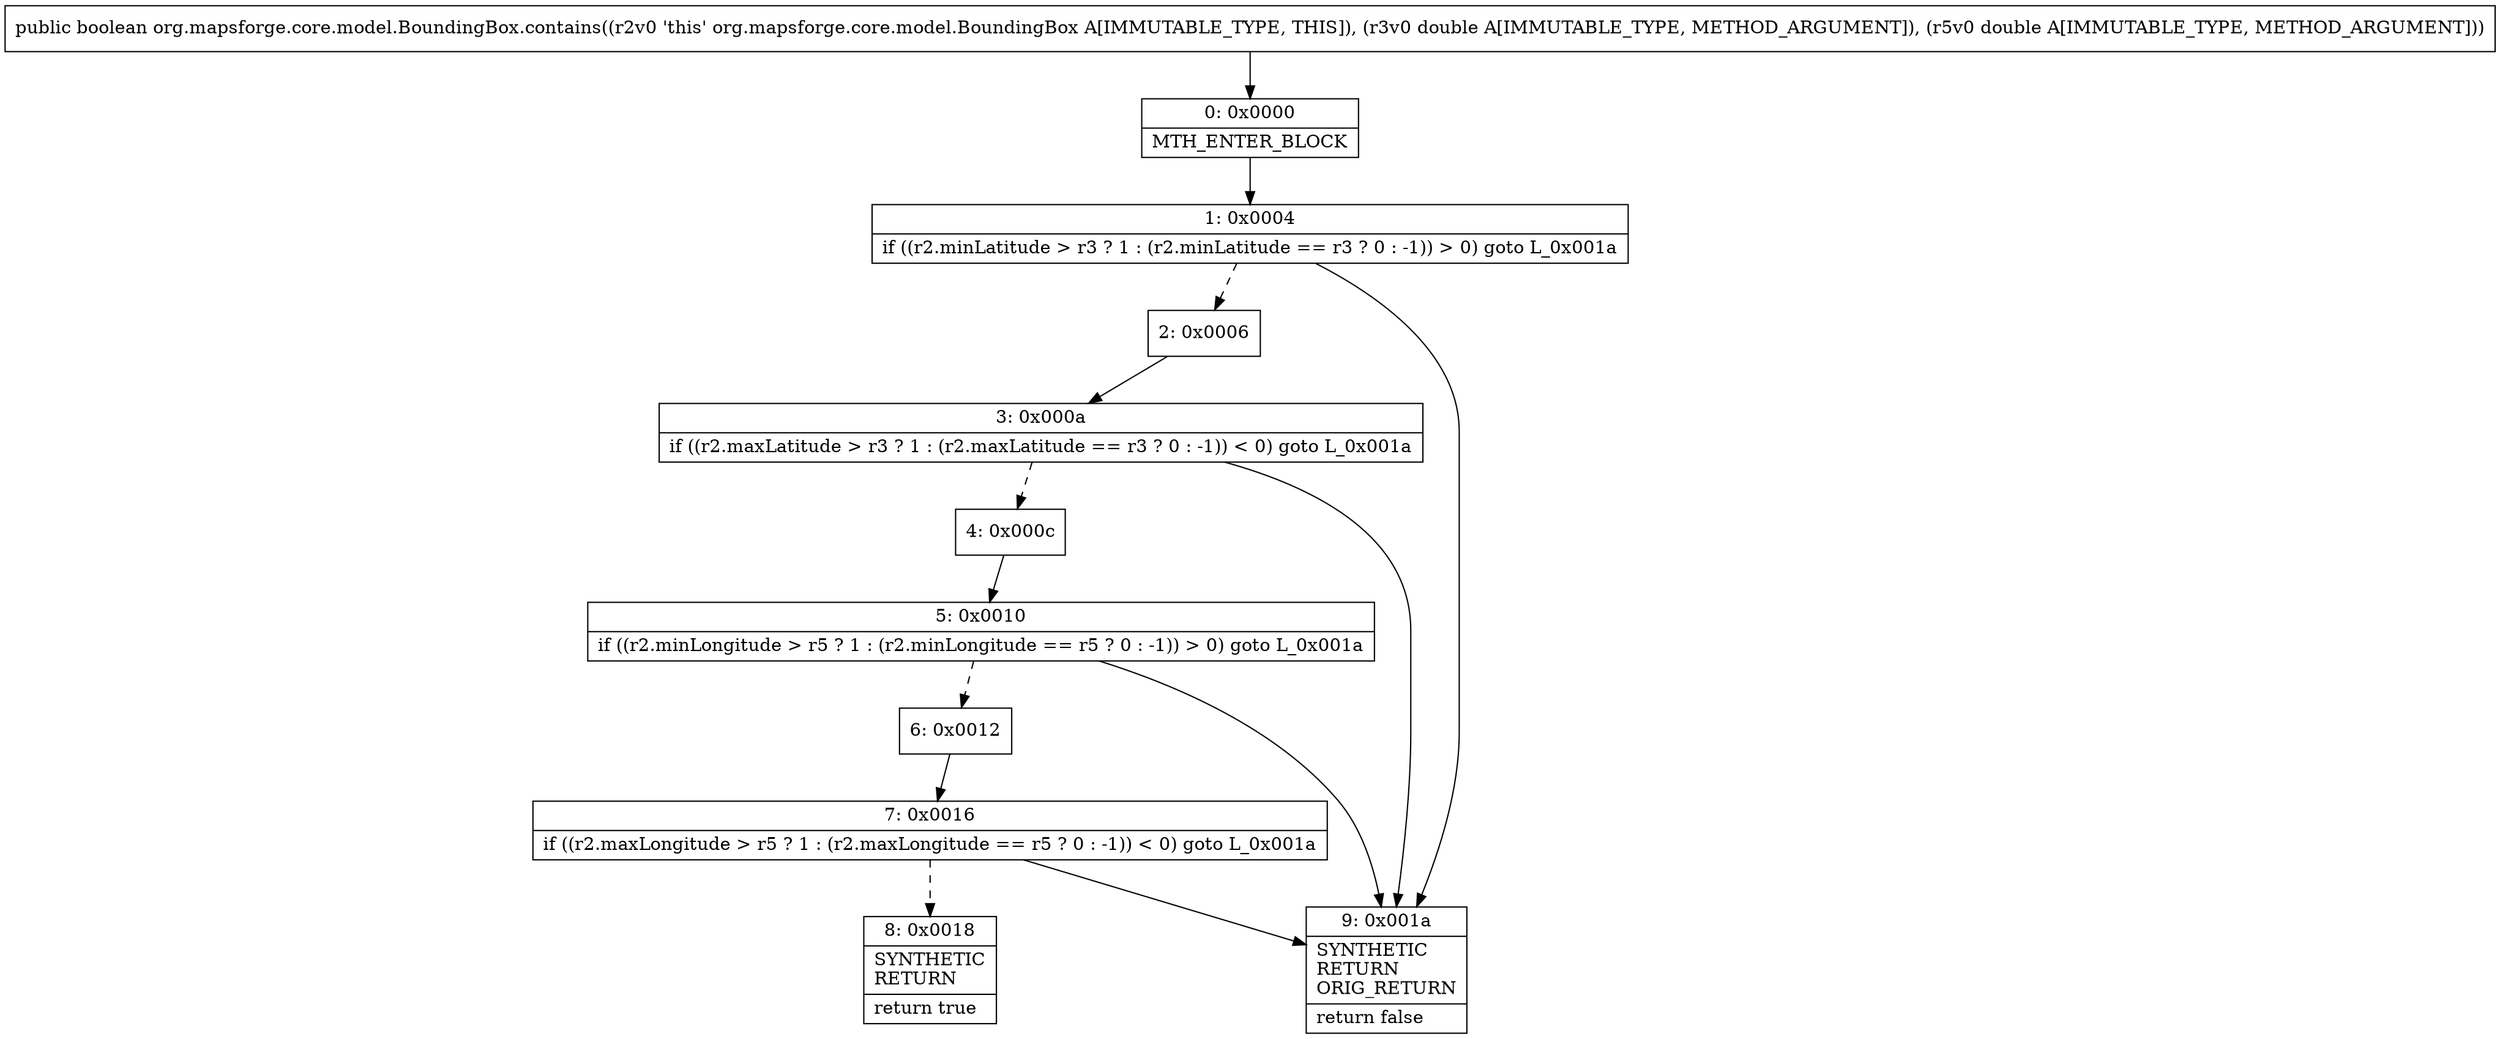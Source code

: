 digraph "CFG fororg.mapsforge.core.model.BoundingBox.contains(DD)Z" {
Node_0 [shape=record,label="{0\:\ 0x0000|MTH_ENTER_BLOCK\l}"];
Node_1 [shape=record,label="{1\:\ 0x0004|if ((r2.minLatitude \> r3 ? 1 : (r2.minLatitude == r3 ? 0 : \-1)) \> 0) goto L_0x001a\l}"];
Node_2 [shape=record,label="{2\:\ 0x0006}"];
Node_3 [shape=record,label="{3\:\ 0x000a|if ((r2.maxLatitude \> r3 ? 1 : (r2.maxLatitude == r3 ? 0 : \-1)) \< 0) goto L_0x001a\l}"];
Node_4 [shape=record,label="{4\:\ 0x000c}"];
Node_5 [shape=record,label="{5\:\ 0x0010|if ((r2.minLongitude \> r5 ? 1 : (r2.minLongitude == r5 ? 0 : \-1)) \> 0) goto L_0x001a\l}"];
Node_6 [shape=record,label="{6\:\ 0x0012}"];
Node_7 [shape=record,label="{7\:\ 0x0016|if ((r2.maxLongitude \> r5 ? 1 : (r2.maxLongitude == r5 ? 0 : \-1)) \< 0) goto L_0x001a\l}"];
Node_8 [shape=record,label="{8\:\ 0x0018|SYNTHETIC\lRETURN\l|return true\l}"];
Node_9 [shape=record,label="{9\:\ 0x001a|SYNTHETIC\lRETURN\lORIG_RETURN\l|return false\l}"];
MethodNode[shape=record,label="{public boolean org.mapsforge.core.model.BoundingBox.contains((r2v0 'this' org.mapsforge.core.model.BoundingBox A[IMMUTABLE_TYPE, THIS]), (r3v0 double A[IMMUTABLE_TYPE, METHOD_ARGUMENT]), (r5v0 double A[IMMUTABLE_TYPE, METHOD_ARGUMENT])) }"];
MethodNode -> Node_0;
Node_0 -> Node_1;
Node_1 -> Node_2[style=dashed];
Node_1 -> Node_9;
Node_2 -> Node_3;
Node_3 -> Node_4[style=dashed];
Node_3 -> Node_9;
Node_4 -> Node_5;
Node_5 -> Node_6[style=dashed];
Node_5 -> Node_9;
Node_6 -> Node_7;
Node_7 -> Node_8[style=dashed];
Node_7 -> Node_9;
}

